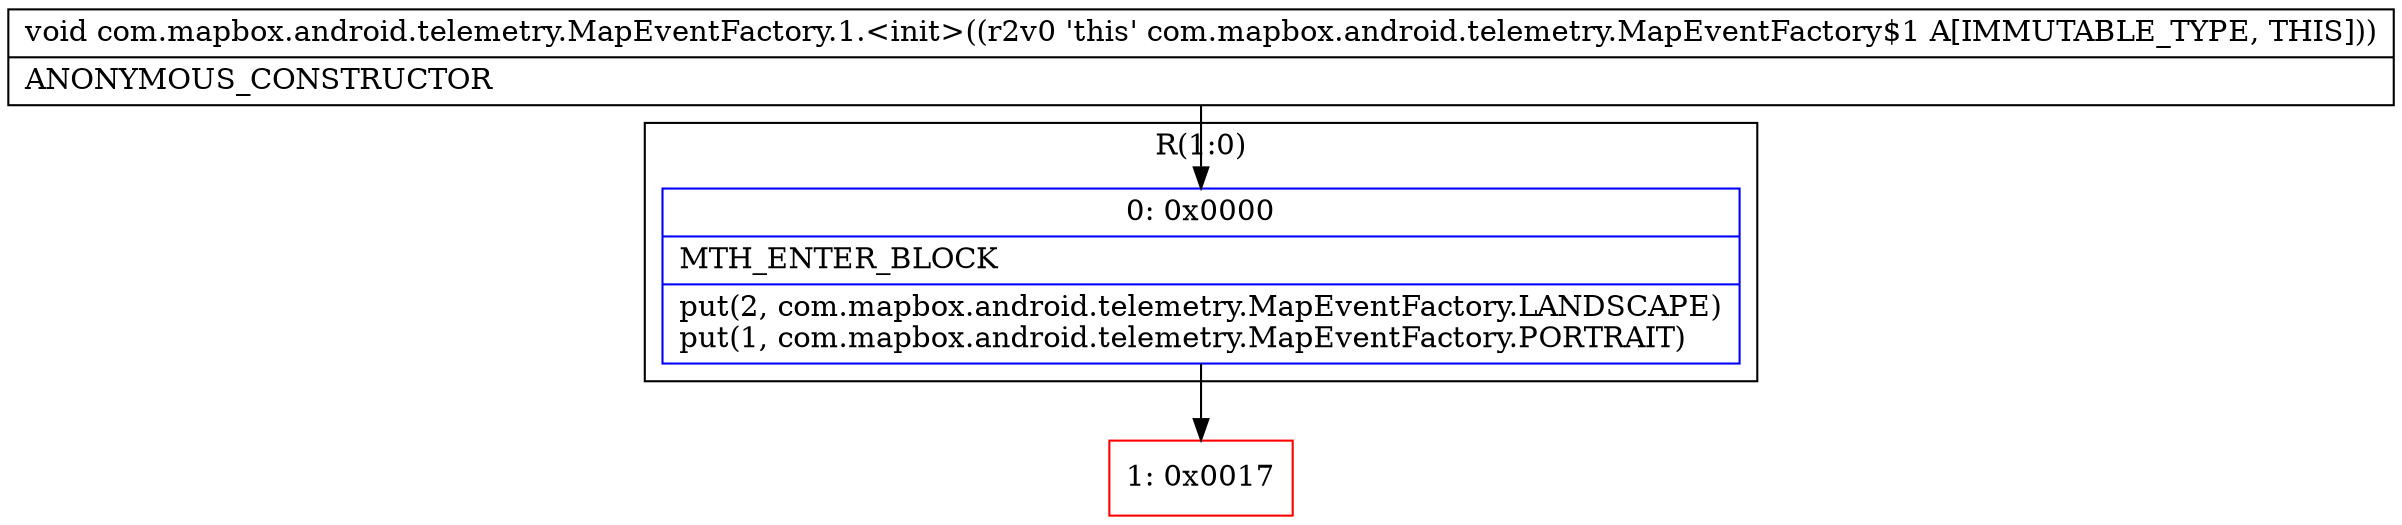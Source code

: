 digraph "CFG forcom.mapbox.android.telemetry.MapEventFactory.1.\<init\>()V" {
subgraph cluster_Region_215795430 {
label = "R(1:0)";
node [shape=record,color=blue];
Node_0 [shape=record,label="{0\:\ 0x0000|MTH_ENTER_BLOCK\l|put(2, com.mapbox.android.telemetry.MapEventFactory.LANDSCAPE)\lput(1, com.mapbox.android.telemetry.MapEventFactory.PORTRAIT)\l}"];
}
Node_1 [shape=record,color=red,label="{1\:\ 0x0017}"];
MethodNode[shape=record,label="{void com.mapbox.android.telemetry.MapEventFactory.1.\<init\>((r2v0 'this' com.mapbox.android.telemetry.MapEventFactory$1 A[IMMUTABLE_TYPE, THIS]))  | ANONYMOUS_CONSTRUCTOR\l}"];
MethodNode -> Node_0;
Node_0 -> Node_1;
}

